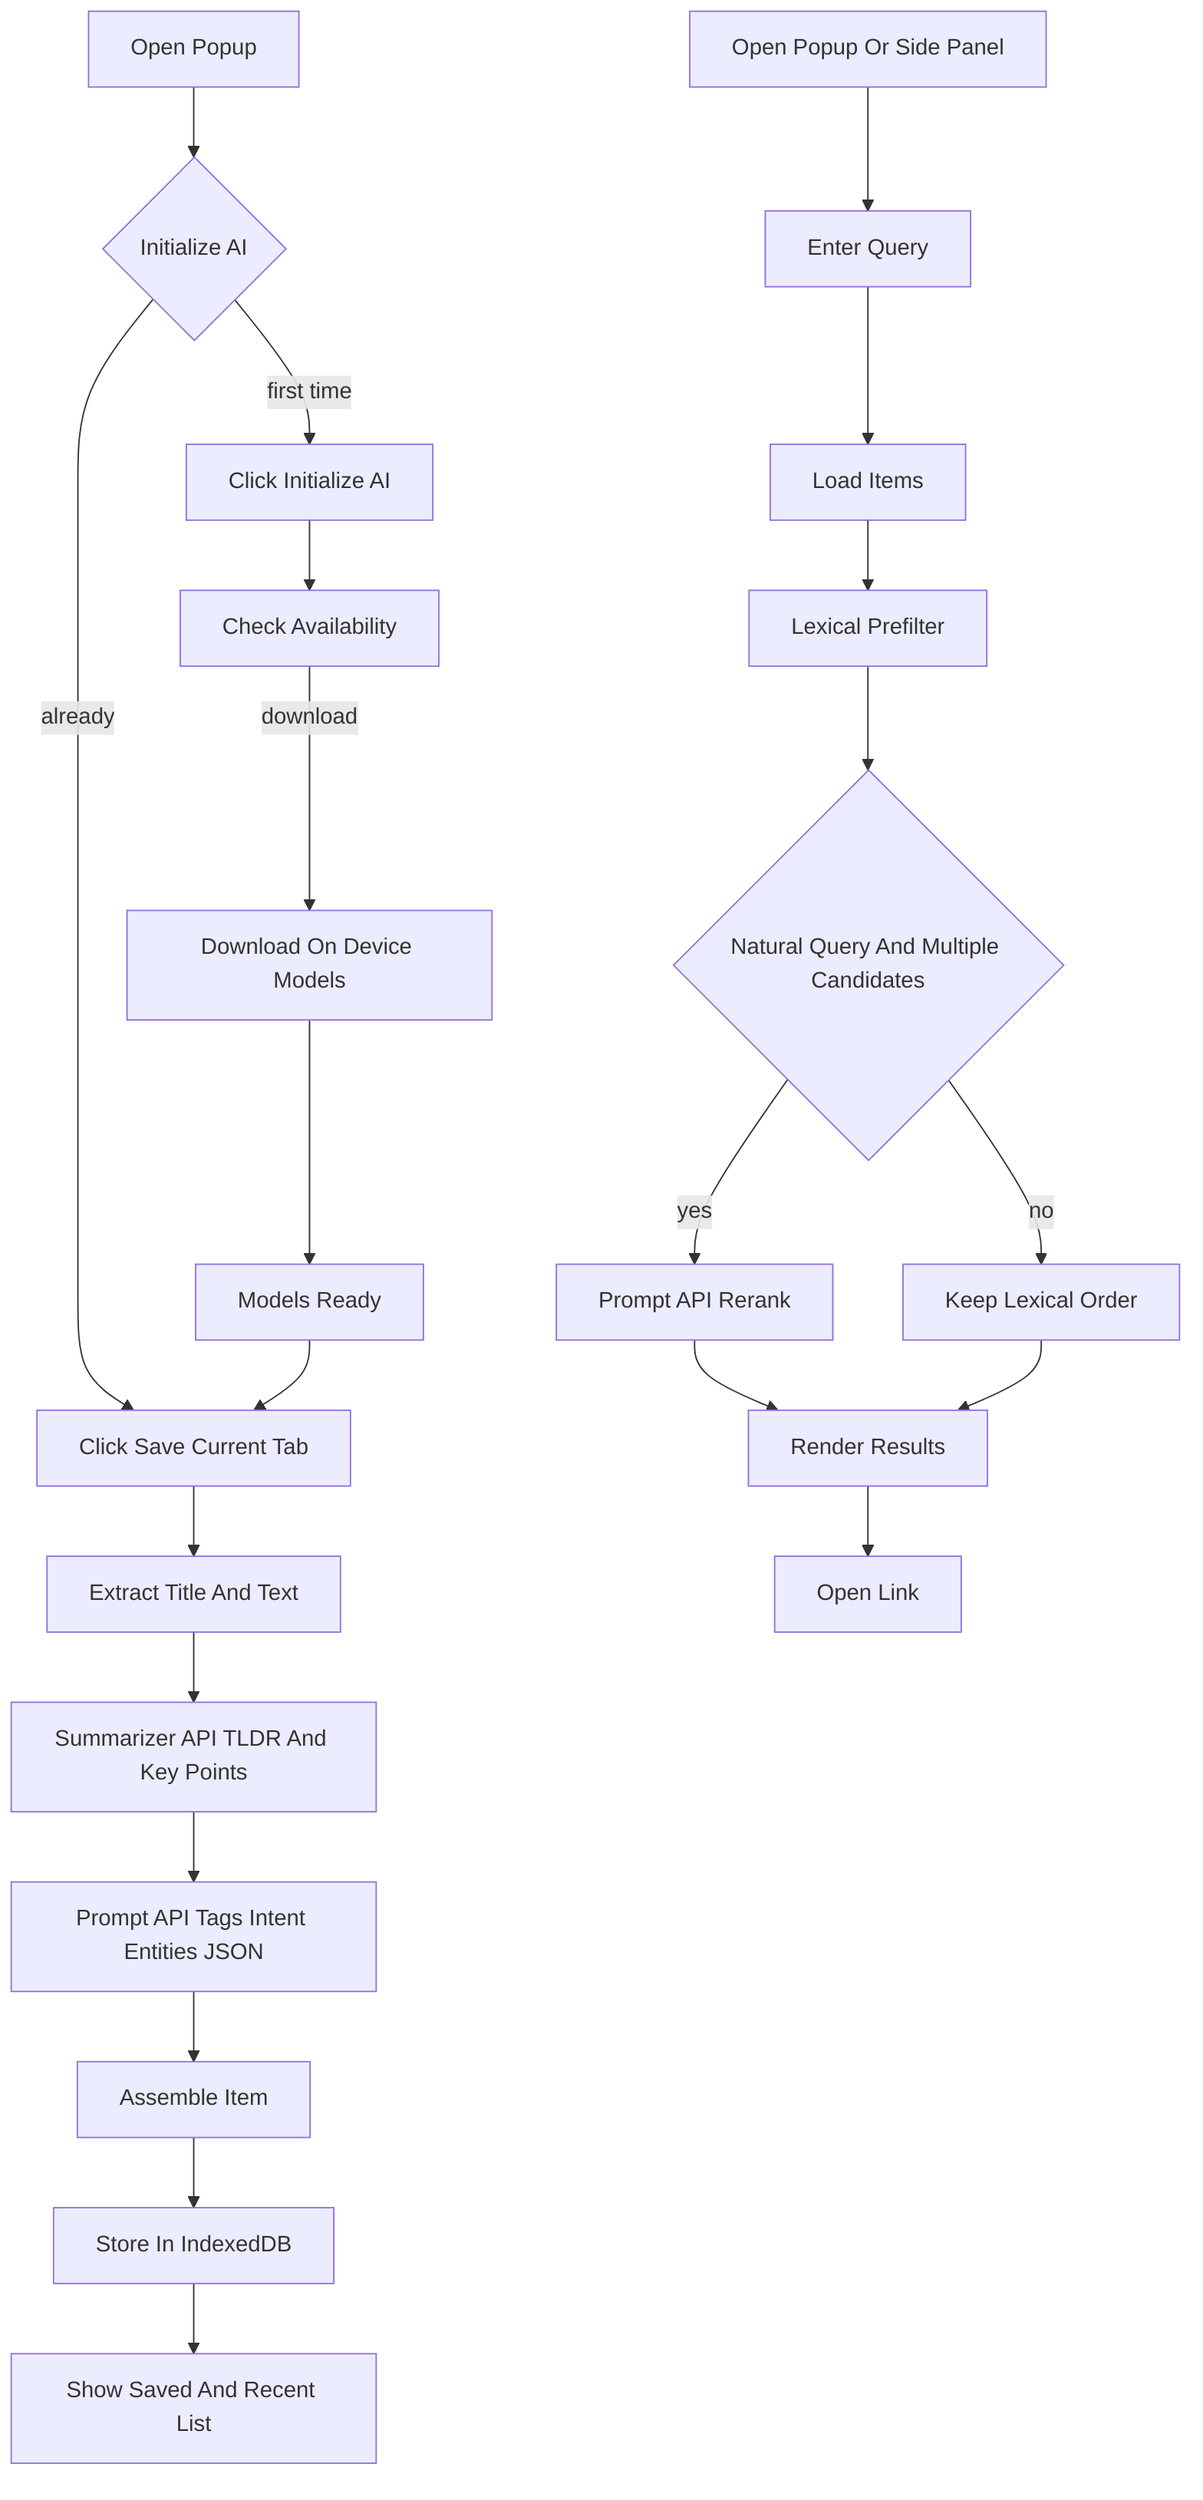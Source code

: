 graph TD
  A[Open Popup] --> B{Initialize AI}
  B -->|first time| B1[Click Initialize AI]
  B1 --> B2[Check Availability]
  B2 -->|download| B3[Download On Device Models]
  B3 --> B4[Models Ready]
  B -->|already| C[Click Save Current Tab]
  B4 --> C
  C --> D[Extract Title And Text]
  D --> E[Summarizer API TLDR And Key Points]
  E --> F[Prompt API Tags Intent Entities JSON]
  F --> G[Assemble Item]
  G --> H[Store In IndexedDB]
  H --> I[Show Saved And Recent List]
  J[Open Popup Or Side Panel] --> K[Enter Query]
  K --> L[Load Items]
  L --> M[Lexical Prefilter]
  M --> N{Natural Query And Multiple Candidates}
  N -->|yes| O[Prompt API Rerank]
  N -->|no| P[Keep Lexical Order]
  O --> Q[Render Results]
  P --> Q
  Q --> R[Open Link]